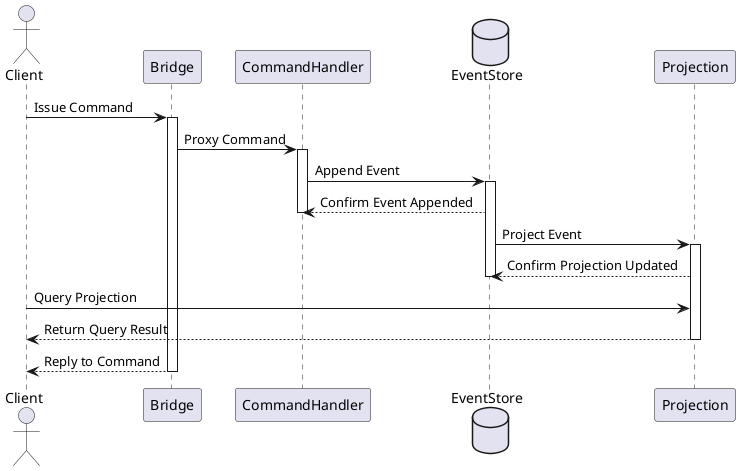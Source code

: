 @startuml

actor Client
participant Bridge
participant CommandHandler
database EventStore
participant Projection

Client -> Bridge: Issue Command
activate Bridge
Bridge -> CommandHandler: Proxy Command
activate CommandHandler
CommandHandler -> EventStore: Append Event
activate EventStore
EventStore --> CommandHandler: Confirm Event Appended
deactivate CommandHandler
EventStore -> Projection: Project Event
activate Projection
Projection --> EventStore: Confirm Projection Updated
deactivate EventStore
Client -> Projection: Query Projection
Projection --> Client: Return Query Result
deactivate Projection
Bridge --> Client: Reply to Command
deactivate Bridge

@enduml
